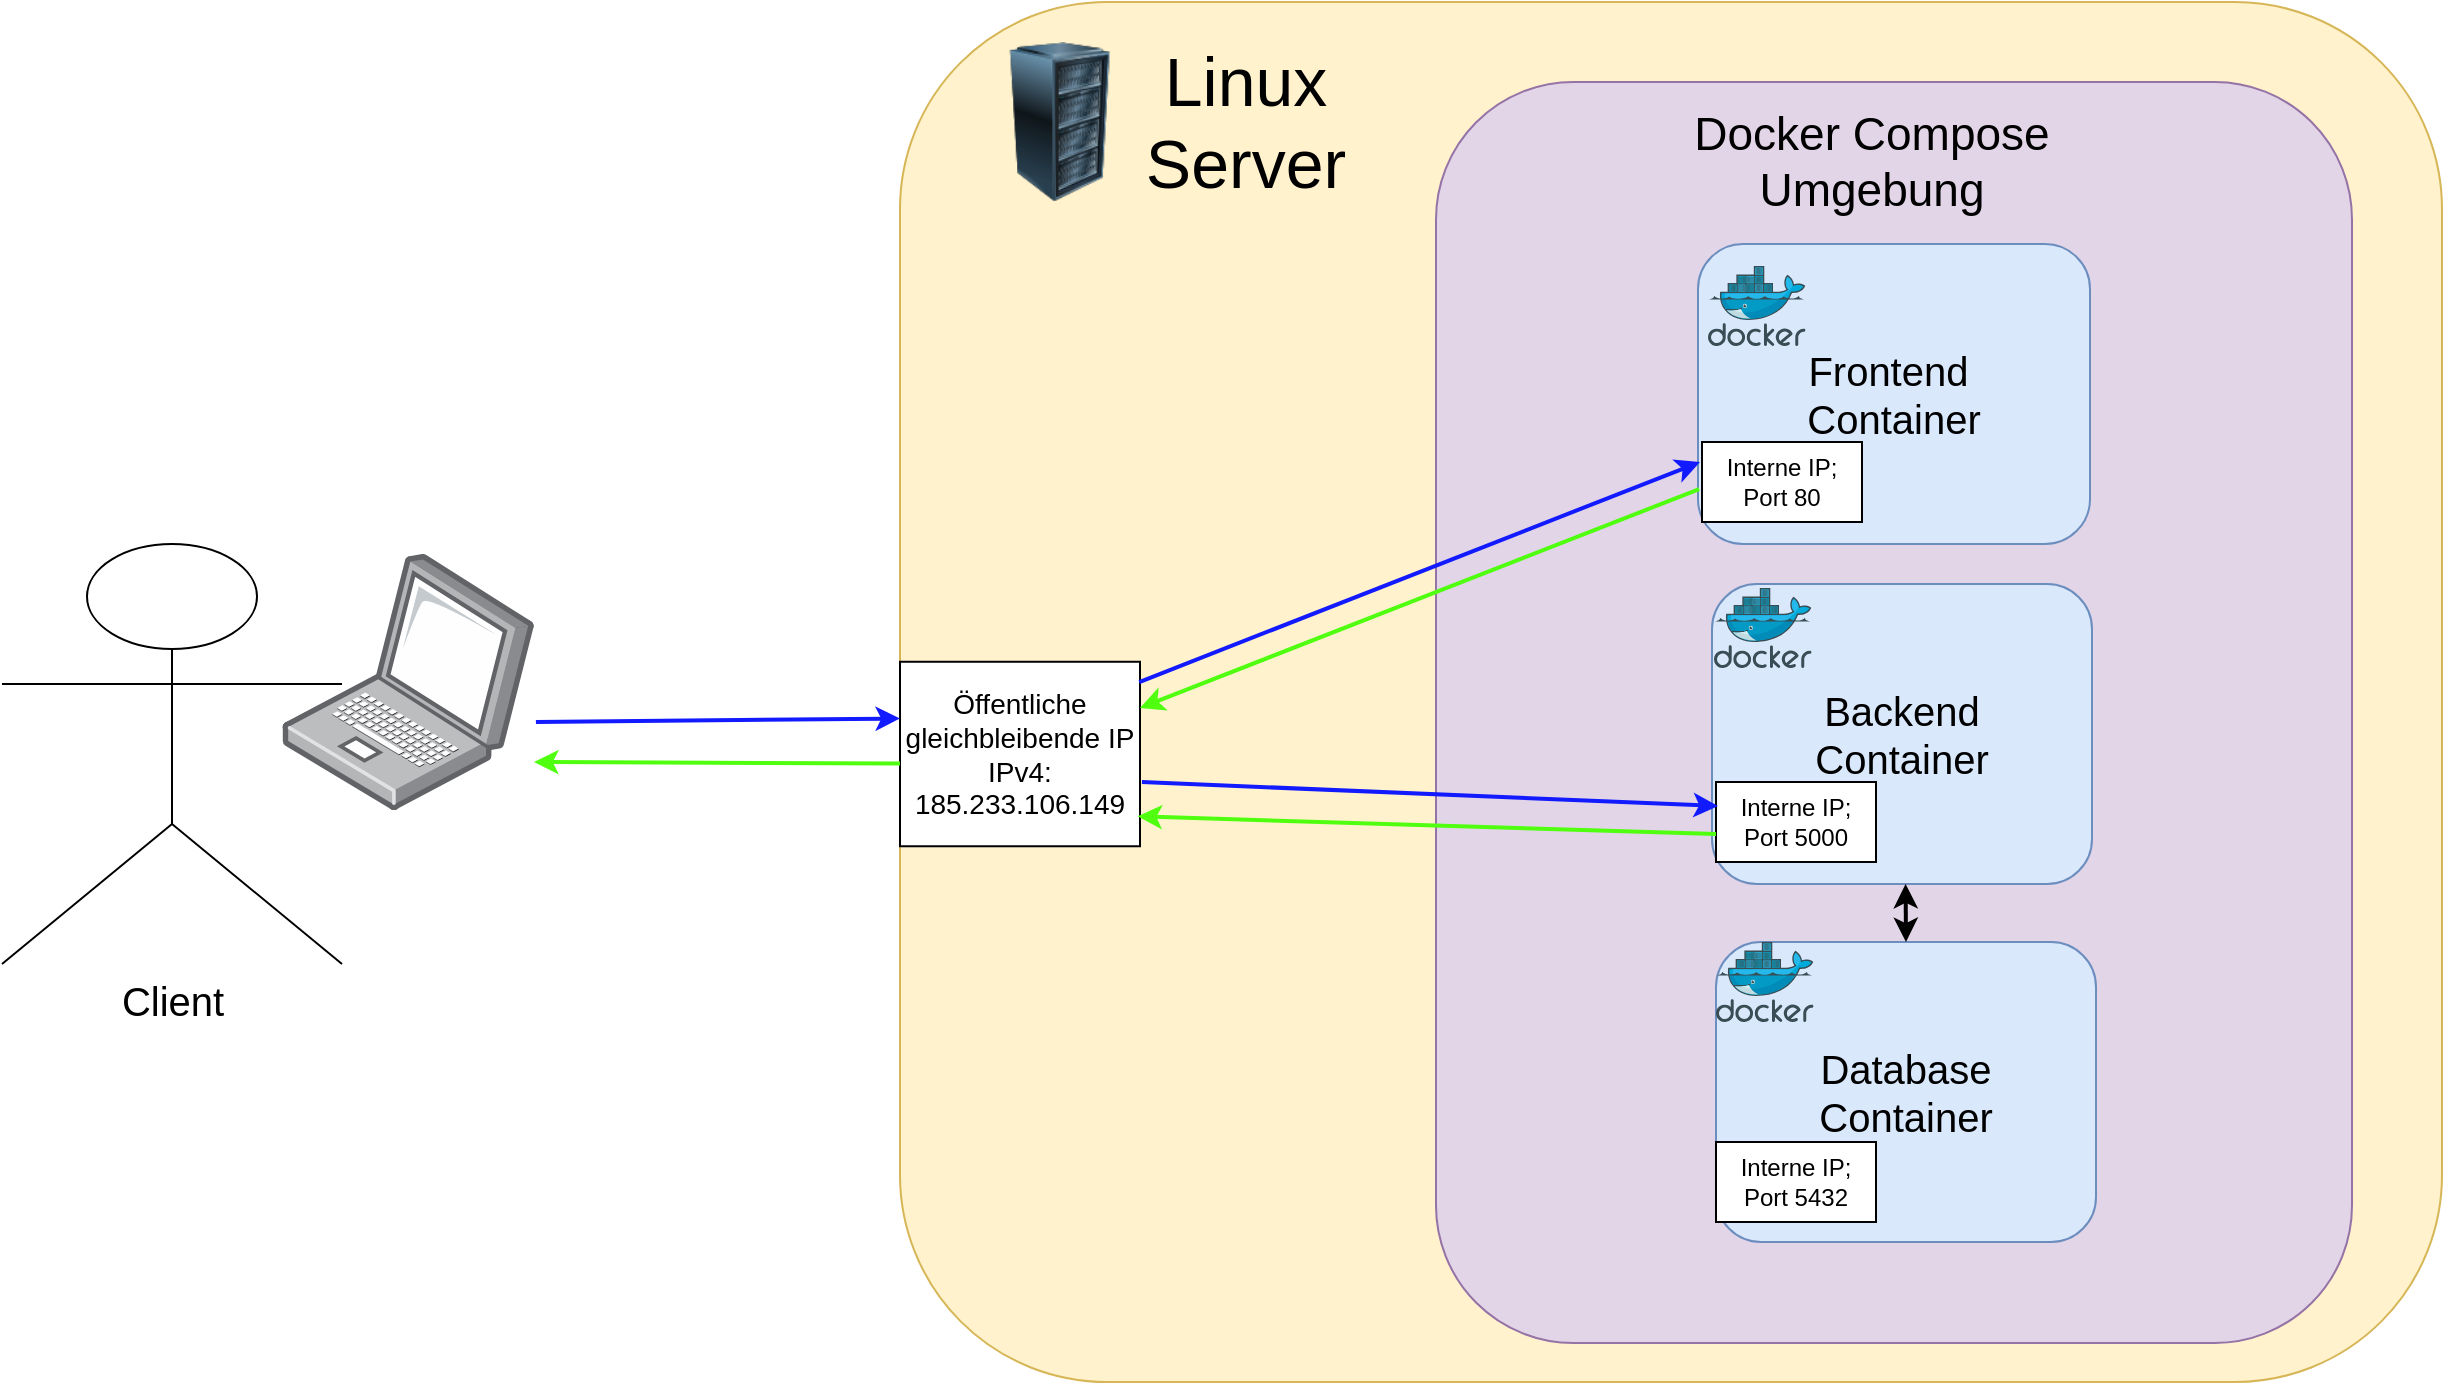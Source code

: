 <mxfile version="23.1.6" type="device">
  <diagram name="Seite-1" id="KFLRmqthXaXqA-J-lfMR">
    <mxGraphModel dx="2207" dy="2024" grid="1" gridSize="10" guides="1" tooltips="1" connect="1" arrows="1" fold="1" page="1" pageScale="1" pageWidth="827" pageHeight="1169" math="0" shadow="0">
      <root>
        <mxCell id="0" />
        <mxCell id="1" parent="0" />
        <mxCell id="sD5H2jJyHX0ZG4a1YhvJ-6" value="" style="rounded=1;whiteSpace=wrap;html=1;fillColor=#fff2cc;strokeColor=#d6b656;" parent="1" vertex="1">
          <mxGeometry x="159" y="-80" width="771" height="690" as="geometry" />
        </mxCell>
        <mxCell id="OdoEP6tt8tVBog1Rmhot-19" value="" style="rounded=1;whiteSpace=wrap;html=1;fillColor=#e1d5e7;strokeColor=#9673a6;" vertex="1" parent="1">
          <mxGeometry x="427" y="-40" width="458" height="630.5" as="geometry" />
        </mxCell>
        <mxCell id="sD5H2jJyHX0ZG4a1YhvJ-2" value="&lt;font style=&quot;font-size: 20px;&quot;&gt;Frontend&amp;nbsp;&lt;br&gt;Container&lt;br&gt;&lt;/font&gt;" style="rounded=1;whiteSpace=wrap;html=1;fillColor=#dae8fc;strokeColor=#6c8ebf;" parent="1" vertex="1">
          <mxGeometry x="558" y="41" width="196" height="150" as="geometry" />
        </mxCell>
        <mxCell id="sD5H2jJyHX0ZG4a1YhvJ-4" value="" style="image;sketch=0;aspect=fixed;html=1;points=[];align=center;fontSize=12;image=img/lib/mscae/Docker.svg;" parent="1" vertex="1">
          <mxGeometry x="563" y="52" width="48.79" height="40" as="geometry" />
        </mxCell>
        <mxCell id="sD5H2jJyHX0ZG4a1YhvJ-7" value="&lt;font style=&quot;font-size: 34px;&quot;&gt;Linux Server&lt;/font&gt;" style="text;html=1;align=center;verticalAlign=middle;whiteSpace=wrap;rounded=0;fontSize=34;" parent="1" vertex="1">
          <mxGeometry x="237" y="-60" width="190" height="80" as="geometry" />
        </mxCell>
        <mxCell id="sD5H2jJyHX0ZG4a1YhvJ-11" value="Interne IP; Port 80" style="rounded=0;whiteSpace=wrap;html=1;" parent="1" vertex="1">
          <mxGeometry x="560" y="140" width="80" height="40" as="geometry" />
        </mxCell>
        <mxCell id="sD5H2jJyHX0ZG4a1YhvJ-14" value="&lt;font style=&quot;font-size: 20px;&quot;&gt;Client&lt;/font&gt;" style="shape=umlActor;verticalLabelPosition=bottom;verticalAlign=top;html=1;outlineConnect=0;" parent="1" vertex="1">
          <mxGeometry x="-290" y="191" width="170" height="210" as="geometry" />
        </mxCell>
        <mxCell id="sD5H2jJyHX0ZG4a1YhvJ-20" value="" style="image;points=[];aspect=fixed;html=1;align=center;shadow=0;dashed=0;image=img/lib/allied_telesis/computer_and_terminals/Laptop.svg;" parent="1" vertex="1">
          <mxGeometry x="-150" y="196" width="126.2" height="128" as="geometry" />
        </mxCell>
        <mxCell id="sD5H2jJyHX0ZG4a1YhvJ-23" value="Öffentliche gleichbleibende IP&lt;br&gt;IPv4: 185.233.106.149" style="rounded=0;whiteSpace=wrap;html=1;fontSize=14;" parent="1" vertex="1">
          <mxGeometry x="159" y="249.88" width="120" height="92.25" as="geometry" />
        </mxCell>
        <mxCell id="sD5H2jJyHX0ZG4a1YhvJ-26" value="" style="endArrow=classic;html=1;rounded=0;entryX=0;entryY=0.25;entryDx=0;entryDy=0;fontSize=12;strokeWidth=2;strokeColor=#121AFF;exitX=1.006;exitY=0.656;exitDx=0;exitDy=0;exitPerimeter=0;" parent="1" edge="1" source="sD5H2jJyHX0ZG4a1YhvJ-20">
          <mxGeometry width="50" height="50" relative="1" as="geometry">
            <mxPoint x="-10" y="276" as="sourcePoint" />
            <mxPoint x="159" y="278.25" as="targetPoint" />
          </mxGeometry>
        </mxCell>
        <mxCell id="sD5H2jJyHX0ZG4a1YhvJ-29" value="" style="endArrow=classic;html=1;rounded=0;entryX=1;entryY=0.734;entryDx=0;entryDy=0;entryPerimeter=0;exitX=0;exitY=0.75;exitDx=0;exitDy=0;strokeColor=#4FFF0F;strokeWidth=2;" parent="1" edge="1">
          <mxGeometry width="50" height="50" relative="1" as="geometry">
            <mxPoint x="159" y="300.75" as="sourcePoint" />
            <mxPoint x="-24.0" y="300.002" as="targetPoint" />
          </mxGeometry>
        </mxCell>
        <mxCell id="sD5H2jJyHX0ZG4a1YhvJ-33" value="" style="endArrow=classic;html=1;rounded=0;entryX=1;entryY=0.25;entryDx=0;entryDy=0;exitX=0.003;exitY=0.817;exitDx=0;exitDy=0;exitPerimeter=0;strokeColor=#4FFF0F;strokeWidth=2;" parent="1" source="sD5H2jJyHX0ZG4a1YhvJ-2" target="sD5H2jJyHX0ZG4a1YhvJ-23" edge="1">
          <mxGeometry width="50" height="50" relative="1" as="geometry">
            <mxPoint x="470" y="230" as="sourcePoint" />
            <mxPoint x="390" y="162.5" as="targetPoint" />
          </mxGeometry>
        </mxCell>
        <mxCell id="sD5H2jJyHX0ZG4a1YhvJ-34" value="" style="endArrow=classic;html=1;rounded=0;entryX=0;entryY=0.25;entryDx=0;entryDy=0;fontSize=12;strokeWidth=2;strokeColor=#121AFF;exitX=0.997;exitY=0.11;exitDx=0;exitDy=0;exitPerimeter=0;" parent="1" edge="1" source="sD5H2jJyHX0ZG4a1YhvJ-23">
          <mxGeometry width="50" height="50" relative="1" as="geometry">
            <mxPoint x="399" y="150" as="sourcePoint" />
            <mxPoint x="559" y="150" as="targetPoint" />
          </mxGeometry>
        </mxCell>
        <mxCell id="OdoEP6tt8tVBog1Rmhot-7" value="&lt;font style=&quot;font-size: 20px;&quot;&gt;Backend&lt;br&gt;Container&lt;/font&gt;" style="rounded=1;whiteSpace=wrap;html=1;fillColor=#dae8fc;strokeColor=#6c8ebf;" vertex="1" parent="1">
          <mxGeometry x="565" y="211" width="190" height="150" as="geometry" />
        </mxCell>
        <mxCell id="OdoEP6tt8tVBog1Rmhot-8" value="" style="image;sketch=0;aspect=fixed;html=1;points=[];align=center;fontSize=12;image=img/lib/mscae/Docker.svg;" vertex="1" parent="1">
          <mxGeometry x="566" y="213" width="48.79" height="40" as="geometry" />
        </mxCell>
        <mxCell id="OdoEP6tt8tVBog1Rmhot-9" value="Interne IP; Port 5000" style="rounded=0;whiteSpace=wrap;html=1;" vertex="1" parent="1">
          <mxGeometry x="567" y="310" width="80" height="40" as="geometry" />
        </mxCell>
        <mxCell id="OdoEP6tt8tVBog1Rmhot-10" value="" style="endArrow=classic;html=1;rounded=0;entryX=0.99;entryY=0.838;entryDx=0;entryDy=0;exitX=0.003;exitY=0.817;exitDx=0;exitDy=0;exitPerimeter=0;entryPerimeter=0;strokeColor=#4FFF0F;strokeWidth=2;" edge="1" parent="1" target="sD5H2jJyHX0ZG4a1YhvJ-23">
          <mxGeometry width="50" height="50" relative="1" as="geometry">
            <mxPoint x="567" y="336" as="sourcePoint" />
            <mxPoint x="391.44" y="335.01" as="targetPoint" />
          </mxGeometry>
        </mxCell>
        <mxCell id="OdoEP6tt8tVBog1Rmhot-11" value="" style="endArrow=classic;html=1;rounded=0;entryX=0;entryY=0.25;entryDx=0;entryDy=0;exitX=1.008;exitY=0.652;exitDx=0;exitDy=0;fontSize=12;strokeWidth=2;strokeColor=#121AFF;exitPerimeter=0;" edge="1" parent="1" source="sD5H2jJyHX0ZG4a1YhvJ-23">
          <mxGeometry width="50" height="50" relative="1" as="geometry">
            <mxPoint x="390" y="319.5" as="sourcePoint" />
            <mxPoint x="568" y="322" as="targetPoint" />
          </mxGeometry>
        </mxCell>
        <mxCell id="OdoEP6tt8tVBog1Rmhot-12" value="&lt;font style=&quot;font-size: 20px;&quot;&gt;Database&lt;br&gt;Container&lt;/font&gt;" style="rounded=1;whiteSpace=wrap;html=1;fillColor=#dae8fc;strokeColor=#6c8ebf;" vertex="1" parent="1">
          <mxGeometry x="567" y="390" width="190" height="150" as="geometry" />
        </mxCell>
        <mxCell id="OdoEP6tt8tVBog1Rmhot-13" value="" style="image;sketch=0;aspect=fixed;html=1;points=[];align=center;fontSize=12;image=img/lib/mscae/Docker.svg;" vertex="1" parent="1">
          <mxGeometry x="567" y="390" width="48.79" height="40" as="geometry" />
        </mxCell>
        <mxCell id="OdoEP6tt8tVBog1Rmhot-14" value="Interne IP; Port 5432" style="rounded=0;whiteSpace=wrap;html=1;" vertex="1" parent="1">
          <mxGeometry x="567" y="490" width="80" height="40" as="geometry" />
        </mxCell>
        <mxCell id="OdoEP6tt8tVBog1Rmhot-20" value="&lt;font style=&quot;font-size: 23px;&quot;&gt;Docker Compose Umgebung&lt;/font&gt;" style="text;html=1;align=center;verticalAlign=middle;whiteSpace=wrap;rounded=0;" vertex="1" parent="1">
          <mxGeometry x="550" y="-20" width="190" height="40" as="geometry" />
        </mxCell>
        <mxCell id="OdoEP6tt8tVBog1Rmhot-22" value="" style="image;html=1;image=img/lib/clip_art/computers/Server_Rack_128x128.png" vertex="1" parent="1">
          <mxGeometry x="199" y="-60" width="80" height="80" as="geometry" />
        </mxCell>
        <mxCell id="OdoEP6tt8tVBog1Rmhot-23" value="" style="endArrow=classic;startArrow=classic;html=1;rounded=0;exitX=0.5;exitY=0;exitDx=0;exitDy=0;strokeWidth=2;" edge="1" parent="1" source="OdoEP6tt8tVBog1Rmhot-12">
          <mxGeometry width="50" height="50" relative="1" as="geometry">
            <mxPoint x="611.79" y="411" as="sourcePoint" />
            <mxPoint x="661.79" y="361" as="targetPoint" />
          </mxGeometry>
        </mxCell>
      </root>
    </mxGraphModel>
  </diagram>
</mxfile>

